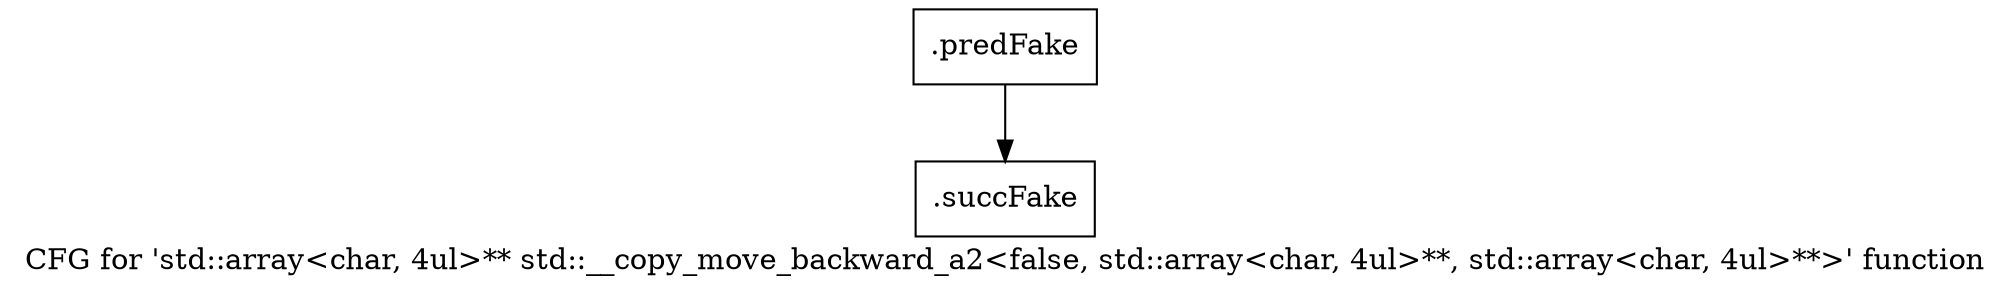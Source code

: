 digraph "CFG for 'std::array\<char, 4ul\>** std::__copy_move_backward_a2\<false, std::array\<char, 4ul\>**, std::array\<char, 4ul\>**\>' function" {
	label="CFG for 'std::array\<char, 4ul\>** std::__copy_move_backward_a2\<false, std::array\<char, 4ul\>**, std::array\<char, 4ul\>**\>' function";

	Node0x5b19f50 [shape=record,filename="",linenumber="",label="{.predFake}"];
	Node0x5b19f50 -> Node0x6113c10[ callList="" memoryops="" filename="/mnt/xilinx/Vitis_HLS/2021.2/tps/lnx64/gcc-6.2.0/lib/gcc/x86_64-pc-linux-gnu/6.2.0/../../../../include/c++/6.2.0/bits/stl_algobase.h" execusionnum="0"];
	Node0x6113c10 [shape=record,filename="/mnt/xilinx/Vitis_HLS/2021.2/tps/lnx64/gcc-6.2.0/lib/gcc/x86_64-pc-linux-gnu/6.2.0/../../../../include/c++/6.2.0/bits/stl_algobase.h",linenumber="597",label="{.succFake}"];
}
